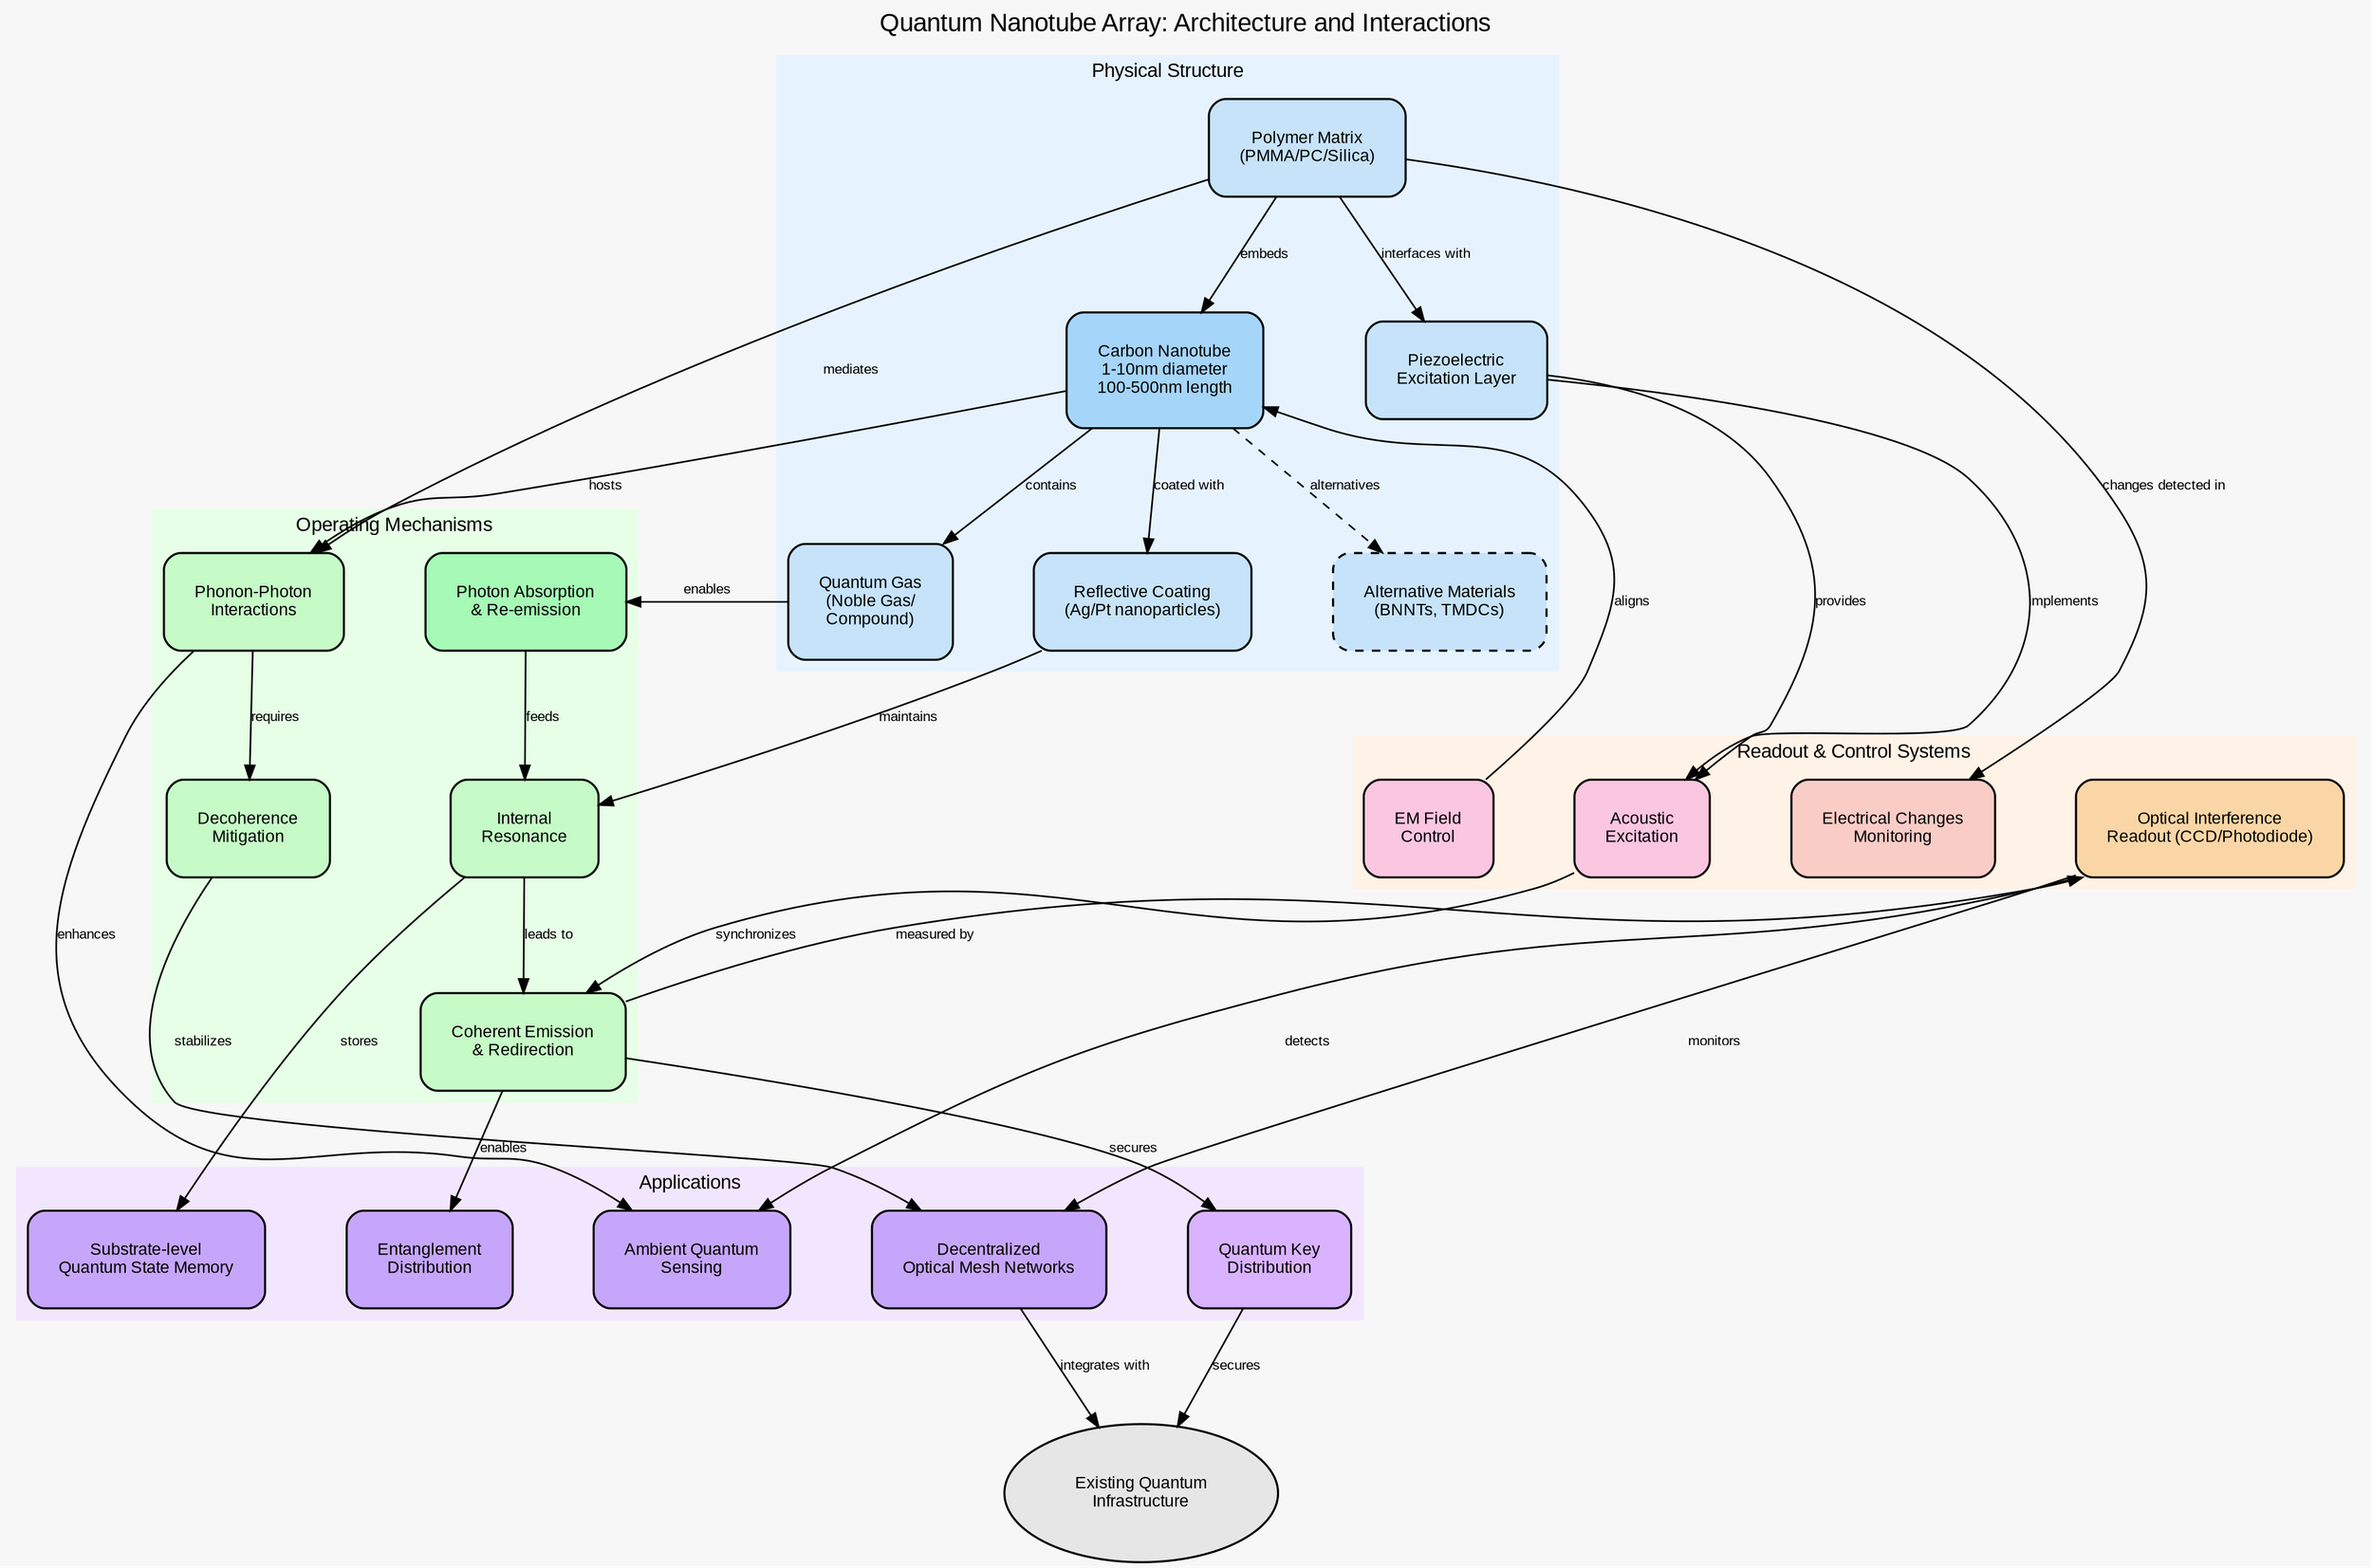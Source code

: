digraph "Quantum_Nanotube_Array" {
    // Graph styling
    graph [
        rankdir=TB,
        //splines=ortho,  // Removed orthogonal lines to fix edge label issue
        nodesep=0.8,
        ranksep=1.0,
        fontname="Arial",
        fontsize=18,
        label="Quantum Nanotube Array: Architecture and Interactions",
        labelloc=t,
        bgcolor="#f7f7f7"
    ];
    
    // Node styling defaults
    node [
        shape=box,
        style="rounded,filled",
        fontname="Arial",
        fontsize=12,
        penwidth=1.5,
        margin=0.3
    ];
    
    // Edge styling defaults
    edge [
        fontname="Arial",
        fontsize=10,
        penwidth=1.2
    ];
    
    // Subgraph for Physical Structure
    subgraph cluster_structure {
        label="Physical Structure";
        style=filled;
        color="#e6f3ff";
        fontsize=14;
        
        nanotube [
            label="Carbon Nanotube\n1-10nm diameter\n100-500nm length",
            fillcolor="#a6d5fa"
        ];
        
        quantum_gas [
            label="Quantum Gas\n(Noble Gas/\nCompound)",
            fillcolor="#c6e3fa"
        ];
        
        coating [
            label="Reflective Coating\n(Ag/Pt nanoparticles)",
            fillcolor="#c6e3fa"
        ];
        
        matrix [
            label="Polymer Matrix\n(PMMA/PC/Silica)",
            fillcolor="#c6e3fa"
        ];
        
        alt_materials [
            label="Alternative Materials\n(BNNTs, TMDCs)",
            fillcolor="#c6e3fa",
            style="rounded,filled,dashed"
        ];
        
        piezo_layer [
            label="Piezoelectric\nExcitation Layer",
            fillcolor="#c6e3fa"
        ];
    }
    
    // Subgraph for Operating Mechanisms
    subgraph cluster_mechanisms {
        label="Operating Mechanisms";
        style=filled;
        color="#e6ffe6";
        fontsize=14;
        
        photon_absorption [
            label="Photon Absorption\n& Re-emission",
            fillcolor="#a6fab5"
        ];
        
        resonance [
            label="Internal\nResonance",
            fillcolor="#c6fac6"
        ];
        
        coherent_emission [
            label="Coherent Emission\n& Redirection",
            fillcolor="#c6fac6"
        ];
        
        phonon_interaction [
            label="Phonon-Photon\nInteractions",
            fillcolor="#c6fac6"
        ];
        
        decoherence_control [
            label="Decoherence\nMitigation",
            fillcolor="#c6fac6"
        ];
    }
    
    // Subgraph for Readout & Control
    subgraph cluster_control {
        label="Readout & Control Systems";
        style=filled;
        color="#fff2e6";
        fontsize=14;
        
        optical_readout [
            label="Optical Interference\nReadout (CCD/Photodiode)",
            fillcolor="#fad6a6"
        ];
        
        electrical_readout [
            label="Electrical Changes\nMonitoring",
            fillcolor="#faccc6"
        ];
        
        em_control [
            label="EM Field\nControl",
            fillcolor="#fac6e0"
        ];
        
        acoustic_control [
            label="Acoustic\nExcitation",
            fillcolor="#fac6e0"
        ];
    }
    
    // Subgraph for Applications
    subgraph cluster_applications {
        label="Applications";
        style=filled;
        color="#f2e6ff";
        fontsize=14;
        
        qkd [
            label="Quantum Key\nDistribution",
            fillcolor="#d9b3ff"
        ];
        
        entanglement [
            label="Entanglement\nDistribution",
            fillcolor="#c6a6fa"
        ];
        
        sensing [
            label="Ambient Quantum\nSensing",
            fillcolor="#c6a6fa"
        ];
        
        mesh_network [
            label="Decentralized\nOptical Mesh Networks",
            fillcolor="#c6a6fa"
        ];
        
        nft_memory [
            label="Substrate-level\nQuantum State Memory",
            fillcolor="#c6a6fa"
        ];
    }
    
    // External Infrastructure (changed from cloud to ellipse)
    external_infrastructure [
        label="Existing Quantum\nInfrastructure",
        fillcolor="#e6e6e6",
        shape=ellipse
    ];
    
    // Connections between Physical Components
    nanotube -> quantum_gas [label="contains"];
    nanotube -> coating [label="coated with"];
    matrix -> nanotube [label="embeds"];
    matrix -> piezo_layer [label="interfaces with"];
    nanotube -> alt_materials [label="alternatives", style=dashed];
    
    // Quantum Gas & Optical Interactions
    quantum_gas -> photon_absorption [label="enables"];
    coating -> resonance [label="maintains"];
    
    // Operational Mechanism Connections
    photon_absorption -> resonance [label="feeds"];
    resonance -> coherent_emission [label="leads to"];
    matrix -> phonon_interaction [label="mediates"];
    nanotube -> phonon_interaction [label="hosts"];
    phonon_interaction -> decoherence_control [label="requires"];
    piezo_layer -> acoustic_control [label="implements"];
    
    // Control Systems
    piezo_layer -> acoustic_control [label="provides"];
    coherent_emission -> optical_readout [label="measured by"];
    matrix -> electrical_readout [label="changes detected in"];
    em_control -> nanotube [label="aligns"];
    acoustic_control -> coherent_emission [label="synchronizes"];
    
    // Output Applications
    coherent_emission -> entanglement [label="enables"];
    coherent_emission -> qkd [label="secures"];
    decoherence_control -> mesh_network [label="stabilizes"];
    phonon_interaction -> sensing [label="enhances"];
    resonance -> nft_memory [label="stores"];
    
    // Readout to Applications
    optical_readout -> mesh_network [label="monitors"];
    optical_readout -> sensing [label="detects"];
    
    // Connection to Existing Infrastructure
    mesh_network -> external_infrastructure [label="integrates with"];
    qkd -> external_infrastructure [label="secures"];
}
